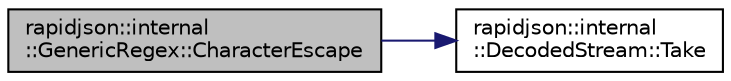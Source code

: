 digraph "rapidjson::internal::GenericRegex::CharacterEscape"
{
 // INTERACTIVE_SVG=YES
 // LATEX_PDF_SIZE
  edge [fontname="Helvetica",fontsize="10",labelfontname="Helvetica",labelfontsize="10"];
  node [fontname="Helvetica",fontsize="10",shape=record];
  rankdir="LR";
  Node6 [label="rapidjson::internal\l::GenericRegex::CharacterEscape",height=0.2,width=0.4,color="black", fillcolor="grey75", style="filled", fontcolor="black",tooltip=" "];
  Node6 -> Node7 [color="midnightblue",fontsize="10",style="solid",fontname="Helvetica"];
  Node7 [label="rapidjson::internal\l::DecodedStream::Take",height=0.2,width=0.4,color="black", fillcolor="white", style="filled",URL="$classrapidjson_1_1internal_1_1_decoded_stream.html#a1fd014dd83e153369ecad40886093685",tooltip=" "];
}

